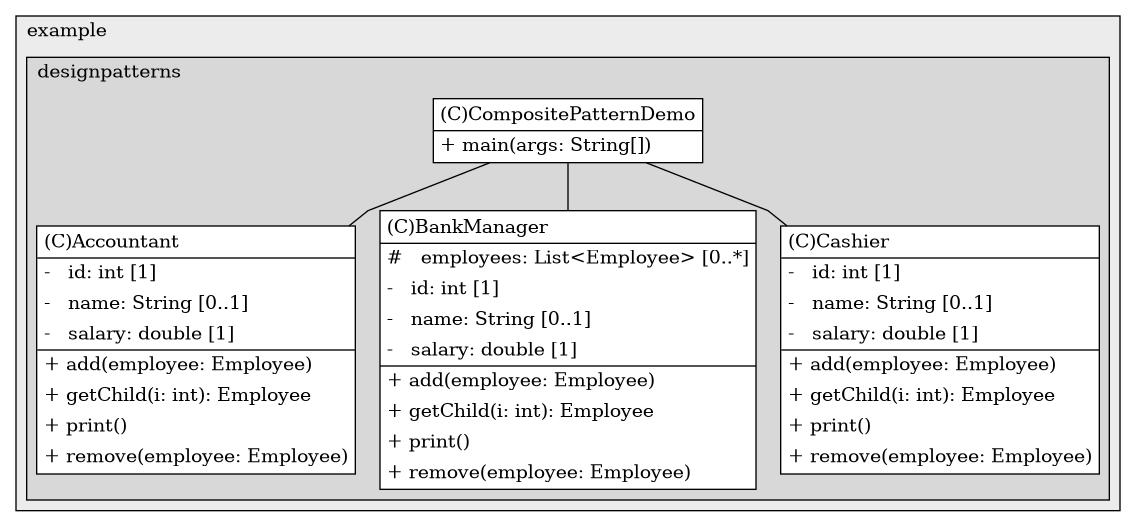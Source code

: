 @startuml

/' diagram meta data start
config=StructureConfiguration;
{
  "projectClassification": {
    "searchMode": "OpenProject", // OpenProject, AllProjects
    "includedProjects": "",
    "pathEndKeywords": "*.impl",
    "isClientPath": "",
    "isClientName": "",
    "isTestPath": "",
    "isTestName": "",
    "isMappingPath": "",
    "isMappingName": "",
    "isDataAccessPath": "",
    "isDataAccessName": "",
    "isDataStructurePath": "",
    "isDataStructureName": "",
    "isInterfaceStructuresPath": "",
    "isInterfaceStructuresName": "",
    "isEntryPointPath": "",
    "isEntryPointName": "",
    "treatFinalFieldsAsMandatory": false
  },
  "graphRestriction": {
    "classPackageExcludeFilter": "",
    "classPackageIncludeFilter": "",
    "classNameExcludeFilter": "",
    "classNameIncludeFilter": "",
    "methodNameExcludeFilter": "",
    "methodNameIncludeFilter": "",
    "removeByInheritance": "", // inheritance/annotation based filtering is done in a second step
    "removeByAnnotation": "",
    "removeByClassPackage": "", // cleanup the graph after inheritance/annotation based filtering is done
    "removeByClassName": "",
    "cutMappings": false,
    "cutEnum": true,
    "cutTests": true,
    "cutClient": true,
    "cutDataAccess": false,
    "cutInterfaceStructures": false,
    "cutDataStructures": false,
    "cutGetterAndSetter": true,
    "cutConstructors": true
  },
  "graphTraversal": {
    "forwardDepth": 6,
    "backwardDepth": 6,
    "classPackageExcludeFilter": "",
    "classPackageIncludeFilter": "",
    "classNameExcludeFilter": "",
    "classNameIncludeFilter": "",
    "methodNameExcludeFilter": "",
    "methodNameIncludeFilter": "",
    "hideMappings": false,
    "hideDataStructures": false,
    "hidePrivateMethods": true,
    "hideInterfaceCalls": true, // indirection: implementation -> interface (is hidden) -> implementation
    "onlyShowApplicationEntryPoints": false, // root node is included
    "useMethodCallsForStructureDiagram": "ForwardOnly" // ForwardOnly, BothDirections, No
  },
  "details": {
    "aggregation": "GroupByClass", // ByClass, GroupByClass, None
    "showClassGenericTypes": true,
    "showMethods": true,
    "showMethodParameterNames": true,
    "showMethodParameterTypes": true,
    "showMethodReturnType": true,
    "showPackageLevels": 2,
    "showDetailedClassStructure": true
  },
  "rootClass": "org.example.designpatterns.structural.composite.CompositePatternDemo",
  "extensionCallbackMethod": "" // qualified.class.name#methodName - signature: public static String method(String)
}
diagram meta data end '/



digraph g {
    rankdir="TB"
    splines=polyline
    

'nodes 
subgraph cluster_1322970774 { 
   	label=example
	labeljust=l
	fillcolor="#ececec"
	style=filled
   
   subgraph cluster_1611567195 { 
   	label=designpatterns
	labeljust=l
	fillcolor="#d8d8d8"
	style=filled
   
   Accountant2118042965[
	label=<<TABLE BORDER="1" CELLBORDER="0" CELLPADDING="4" CELLSPACING="0">
<TR><TD ALIGN="LEFT" >(C)Accountant</TD></TR>
<HR/>
<TR><TD ALIGN="LEFT" >-   id: int [1]</TD></TR>
<TR><TD ALIGN="LEFT" >-   name: String [0..1]</TD></TR>
<TR><TD ALIGN="LEFT" >-   salary: double [1]</TD></TR>
<HR/>
<TR><TD ALIGN="LEFT" >+ add(employee: Employee)</TD></TR>
<TR><TD ALIGN="LEFT" >+ getChild(i: int): Employee</TD></TR>
<TR><TD ALIGN="LEFT" >+ print()</TD></TR>
<TR><TD ALIGN="LEFT" >+ remove(employee: Employee)</TD></TR>
</TABLE>>
	style=filled
	margin=0
	shape=plaintext
	fillcolor="#FFFFFF"
];

BankManager2118042965[
	label=<<TABLE BORDER="1" CELLBORDER="0" CELLPADDING="4" CELLSPACING="0">
<TR><TD ALIGN="LEFT" >(C)BankManager</TD></TR>
<HR/>
<TR><TD ALIGN="LEFT" >#   employees: List&lt;Employee&gt; [0..*]</TD></TR>
<TR><TD ALIGN="LEFT" >-   id: int [1]</TD></TR>
<TR><TD ALIGN="LEFT" >-   name: String [0..1]</TD></TR>
<TR><TD ALIGN="LEFT" >-   salary: double [1]</TD></TR>
<HR/>
<TR><TD ALIGN="LEFT" >+ add(employee: Employee)</TD></TR>
<TR><TD ALIGN="LEFT" >+ getChild(i: int): Employee</TD></TR>
<TR><TD ALIGN="LEFT" >+ print()</TD></TR>
<TR><TD ALIGN="LEFT" >+ remove(employee: Employee)</TD></TR>
</TABLE>>
	style=filled
	margin=0
	shape=plaintext
	fillcolor="#FFFFFF"
];

Cashier2118042965[
	label=<<TABLE BORDER="1" CELLBORDER="0" CELLPADDING="4" CELLSPACING="0">
<TR><TD ALIGN="LEFT" >(C)Cashier</TD></TR>
<HR/>
<TR><TD ALIGN="LEFT" >-   id: int [1]</TD></TR>
<TR><TD ALIGN="LEFT" >-   name: String [0..1]</TD></TR>
<TR><TD ALIGN="LEFT" >-   salary: double [1]</TD></TR>
<HR/>
<TR><TD ALIGN="LEFT" >+ add(employee: Employee)</TD></TR>
<TR><TD ALIGN="LEFT" >+ getChild(i: int): Employee</TD></TR>
<TR><TD ALIGN="LEFT" >+ print()</TD></TR>
<TR><TD ALIGN="LEFT" >+ remove(employee: Employee)</TD></TR>
</TABLE>>
	style=filled
	margin=0
	shape=plaintext
	fillcolor="#FFFFFF"
];

CompositePatternDemo2118042965[
	label=<<TABLE BORDER="1" CELLBORDER="0" CELLPADDING="4" CELLSPACING="0">
<TR><TD ALIGN="LEFT" >(C)CompositePatternDemo</TD></TR>
<HR/>
<TR><TD ALIGN="LEFT" >+ main(args: String[])</TD></TR>
</TABLE>>
	style=filled
	margin=0
	shape=plaintext
	fillcolor="#FFFFFF"
];
} 
} 

'edges    
CompositePatternDemo2118042965 -> Accountant2118042965[arrowhead=none];
CompositePatternDemo2118042965 -> BankManager2118042965[arrowhead=none];
CompositePatternDemo2118042965 -> Cashier2118042965[arrowhead=none];
    
}
@enduml